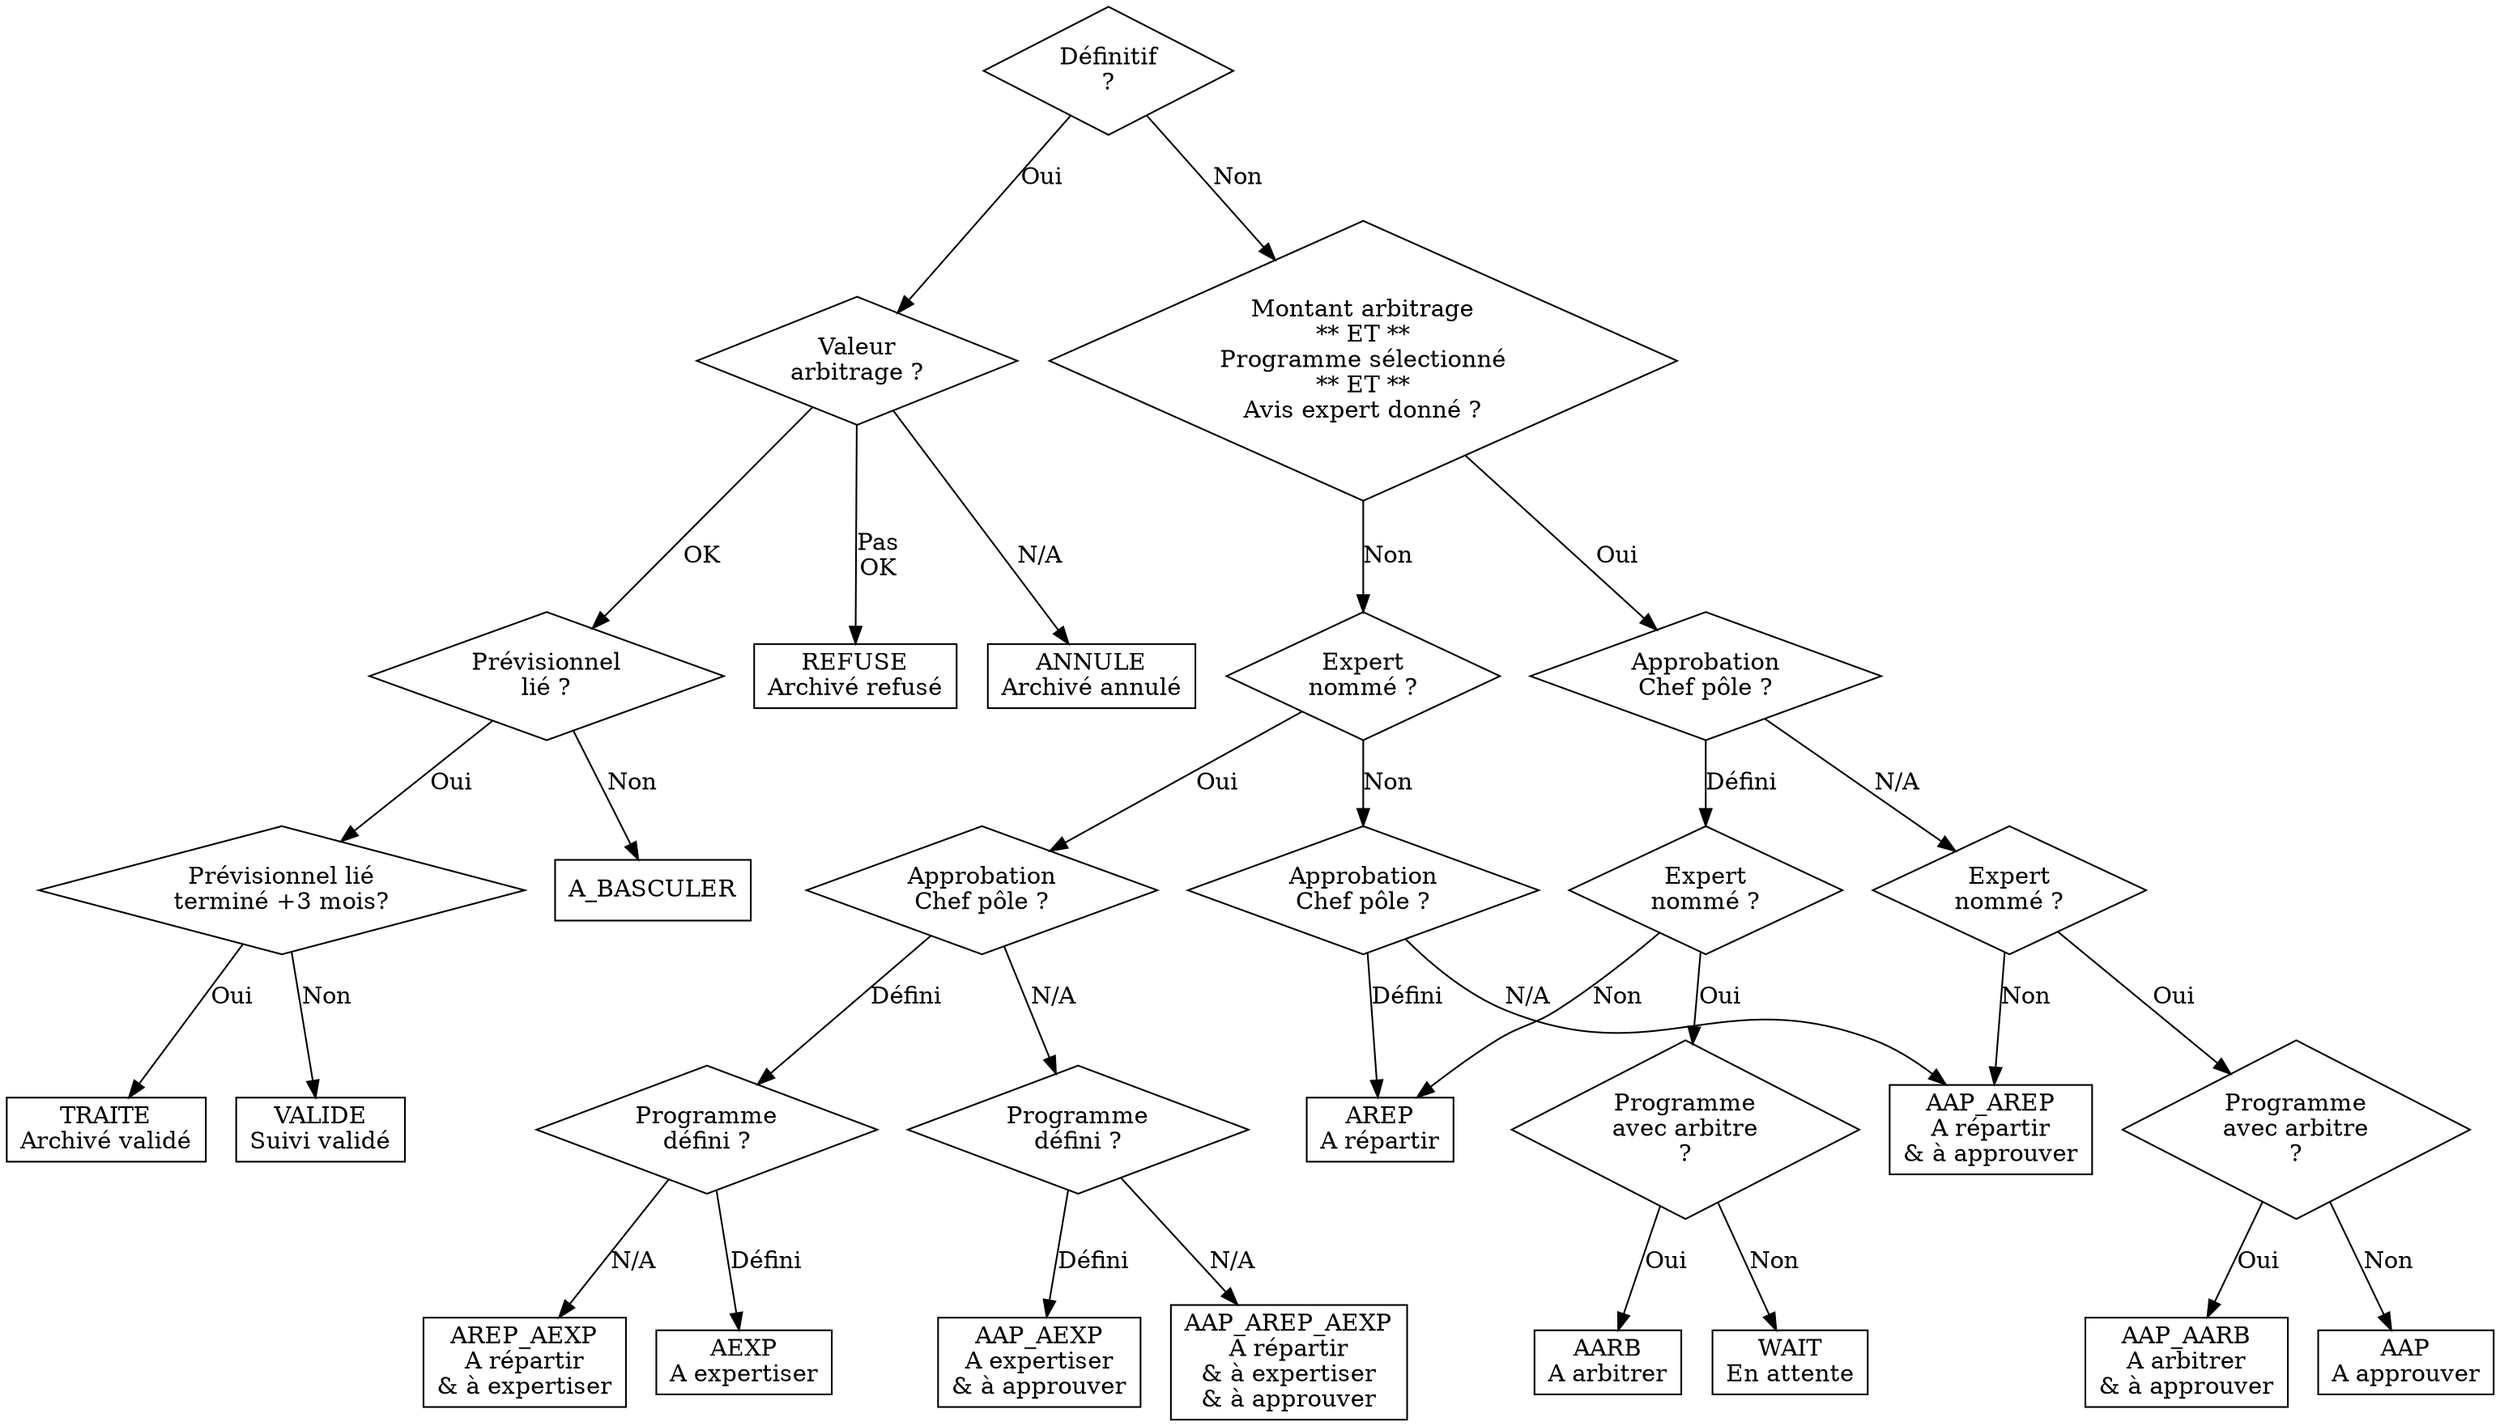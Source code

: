 digraph  {
    gel [shape=diamond, label="Définitif\n?"];
    arb_val [shape=diamond, label="Valeur\narbitrage ?"];
    prev_not_null [shape=diamond, label="Prévisionnel\nlié ?"];
    prev_fini_3 [shape=diamond, label="Prévisionnel lié\nterminé +3 mois?"];
    REFUSE [shape=rect, label="REFUSE\nArchivé refusé"];
    ANNULE [shape=rect, label="ANNULE\nArchivé annulé"];
    TRAITE [shape=rect, label="TRAITE\nArchivé validé"];
    VALIDE [shape=rect, label="VALIDE\nSuivi validé"];
    A_BASCULER [shape=rect];
    gel -> arb_val [label="Oui"];
    arb_val -> REFUSE [label="Pas\nOK"];
    arb_val -> ANNULE [label="N/A"];
    arb_val -> prev_not_null [label="OK"];
    prev_not_null -> prev_fini_3 [label="Oui"];
    prev_not_null -> A_BASCULER [label = "Non"];
    prev_fini_3 -> VALIDE [label="Non"]
    prev_fini_3 -> TRAITE [label="Oui"]
    AAP_AREP [shape=box, label="AAP_AREP\nA répartir\n& à approuver"]
    AAP_AARB [shape=box, label="AAP_AARB\nA arbitrer\n& à approuver"]
    AAP_AEXP [shape=box, label="AAP_AEXP\nA expertiser\n& à approuver"]
    AREP_AEXP [shape=box, label="AREP_AEXP\nA répartir\n& à expertiser"]
    AAP_AREP_AEXP [shape=box, label="AAP_AREP_AEXP\nA répartir\n& à expertiser\n& à approuver"]
    AREP [shape=box, label="AREP\nA répartir"]
    AARB [shape=box, label="AARB\nA arbitrer"]
    AEXP [shape=box, label="AEXP\nA expertiser"]
    WAIT [shape=box, label="WAIT\nEn attente"]
    AAP [shape=box, label="AAP\nA approuver"]
    approbation_1 [shape=diamond, label="Approbation\nChef pôle ?"]
    approbation_2 [shape=diamond, label="Approbation\nChef pôle ?"]
    approbation_3 [shape=diamond, label="Approbation\nChef pôle ?"]
    expert_1 [shape=diamond, label="Expert\nnommé ?"];
    expert_2 [shape=diamond, label="Expert\nnommé ?"];
    expert_3 [shape=diamond, label="Expert\nnommé ?"];
    montant_arb_and_avis_defined [shape=diamond, label="Montant arbitrage\n** ET **\nProgramme sélectionné\n** ET **\nAvis expert donné ?"]
    gel -> montant_arb_and_avis_defined [label="Non"];
    montant_arb_and_avis_defined -> expert_1 [label="Non"];
    montant_arb_and_avis_defined -> approbation_1 [label = "Oui"]
    expert_1 -> approbation_2 [label="Non"];
    expert_1 -> approbation_3 [label="Oui"];
    arbitre_1 [shape=diamond, label="Programme\navec arbitre\n?"];
    arbitre_2 [shape=diamond, label="Programme\navec arbitre\n?"];
    approbation_1 -> expert_2 [label="Défini"];
    expert_2 -> arbitre_1 [label="Oui"];
    arbitre_1 -> AARB [label="Oui"];
    arbitre_1 -> WAIT [label="Non"];
    expert_2 -> AREP [label="Non"];
    approbation_1 -> expert_3 [label="N/A"];
    expert_3 -> arbitre_2 [label="Oui"];
    arbitre_2 -> AAP_AARB [label="Oui"];
    arbitre_2 -> AAP [label="Non"];
    expert_3 -> AAP_AREP [label="Non"];
    approbation_2 -> AREP [label="Défini"];
    approbation_2 -> AAP_AREP [label="N/A"];
    prgm_set_1 [shape=diamond, label="Programme\ndéfini ?"];
    prgm_set_2 [shape=diamond, label="Programme\ndéfini ?"];
    approbation_3 -> prgm_set_1 [label="Défini"];
    approbation_3 -> prgm_set_2 [label="N/A"];
    prgm_set_1 -> AEXP [label="Défini"];
    prgm_set_1 -> AREP_AEXP [label="N/A"];
    prgm_set_2 -> AAP_AEXP [label="Défini"];
    prgm_set_2 -> AAP_AREP_AEXP [label="N/A"];
}
